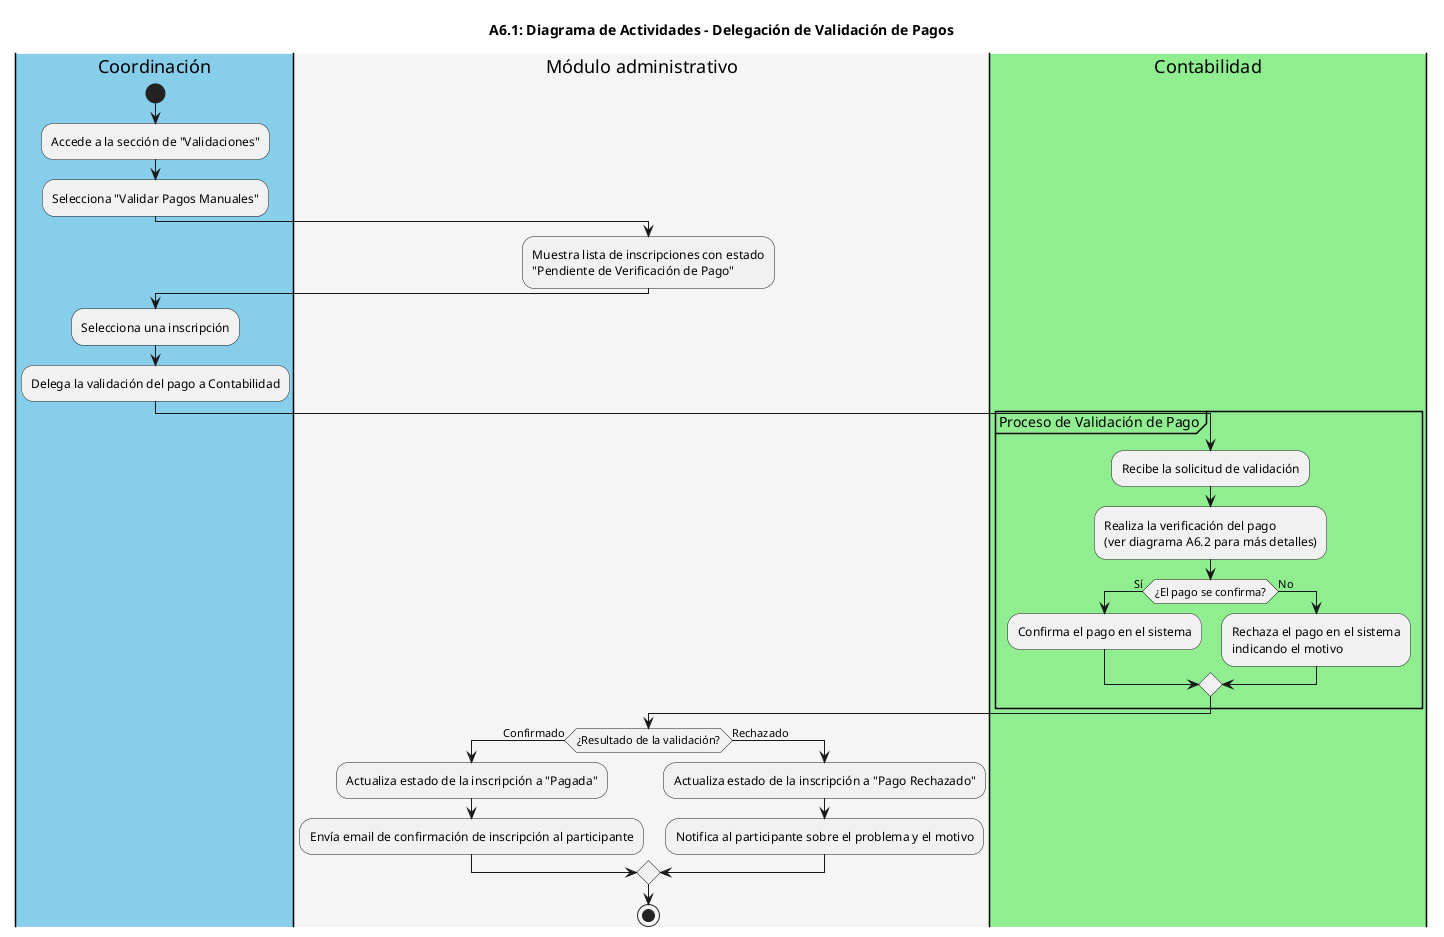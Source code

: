 @startuml
title A6.1: Diagrama de Actividades - Delegación de Validación de Pagos

|#skyblue|Coordinación|
start
:Accede a la sección de "Validaciones";
:Selecciona "Validar Pagos Manuales";

|#whitesmoke|Módulo administrativo|
:Muestra lista de inscripciones con estado
"Pendiente de Verificación de Pago";

|#skyblue|Coordinación|
:Selecciona una inscripción;
:Delega la validación del pago a Contabilidad;

|#lightgreen|Contabilidad|
partition "Proceso de Validación de Pago" {
    :Recibe la solicitud de validación;
    :Realiza la verificación del pago
    (ver diagrama A6.2 para más detalles);
    if (¿El pago se confirma?) then (Sí)
        :Confirma el pago en el sistema;
    else (No)
        :Rechaza el pago en el sistema
        indicando el motivo;
    endif
}

|#whitesmoke|Módulo administrativo|
if (¿Resultado de la validación?) then (Confirmado)
    :Actualiza estado de la inscripción a "Pagada";
    :Envía email de confirmación de inscripción al participante;
else (Rechazado)
    :Actualiza estado de la inscripción a "Pago Rechazado";
    :Notifica al participante sobre el problema y el motivo;
endif

stop
@enduml
